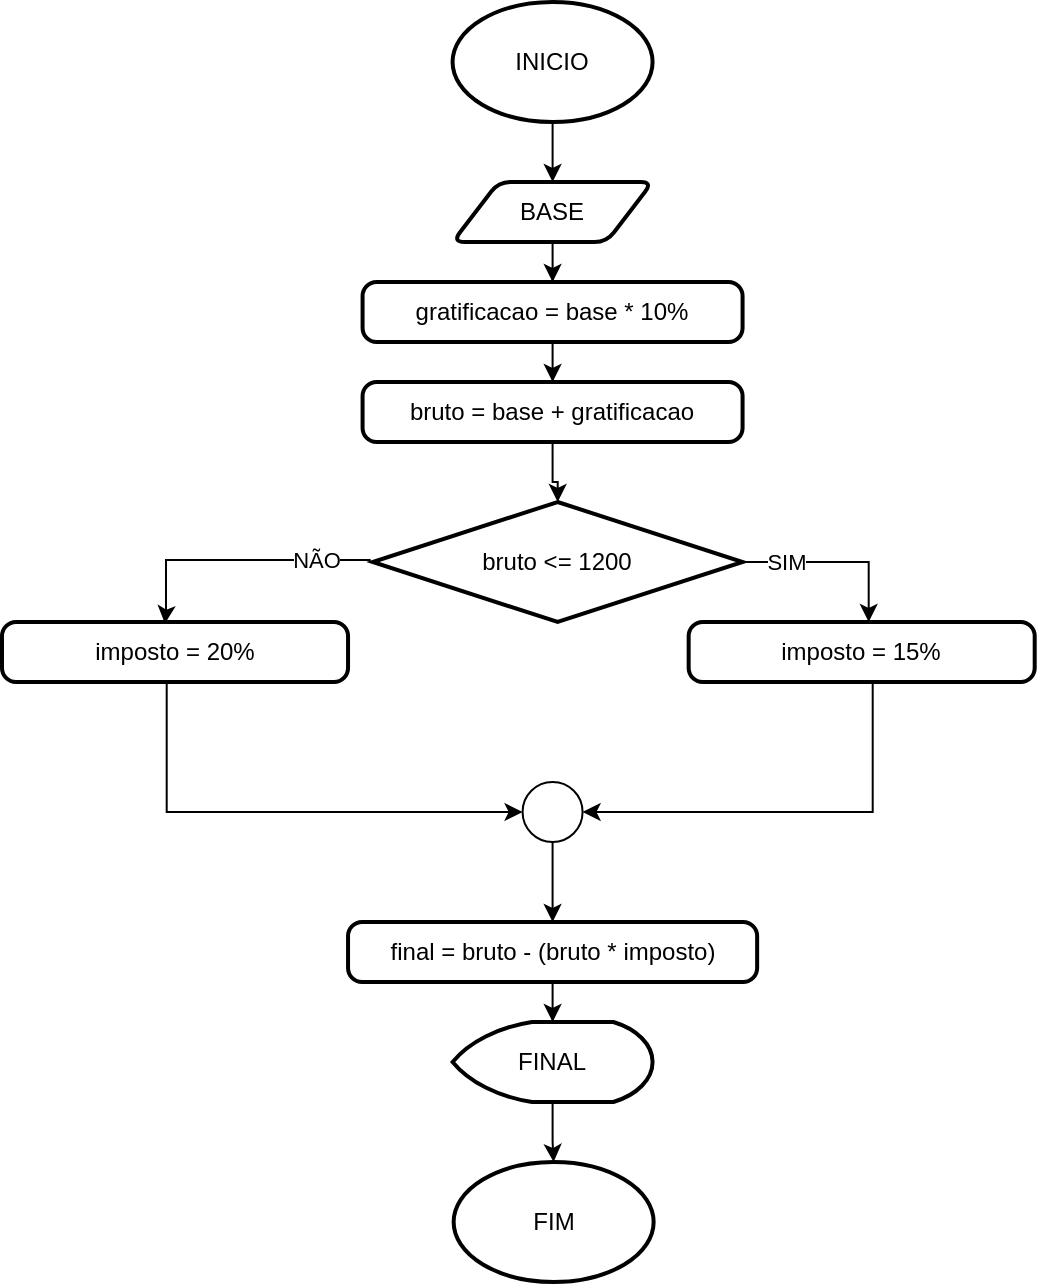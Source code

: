 <mxfile version="25.0.3">
  <diagram name="Página-1" id="EjqbnbBFhfBQd0mU-d-v">
    <mxGraphModel dx="1304" dy="709" grid="1" gridSize="10" guides="1" tooltips="1" connect="1" arrows="1" fold="1" page="1" pageScale="1" pageWidth="1169" pageHeight="827" math="0" shadow="0">
      <root>
        <mxCell id="0" />
        <mxCell id="1" parent="0" />
        <mxCell id="0fii_oC-D__boTGWkius-1" style="edgeStyle=orthogonalEdgeStyle;rounded=0;orthogonalLoop=1;jettySize=auto;html=1;" parent="1" source="0fii_oC-D__boTGWkius-2" target="0fii_oC-D__boTGWkius-5" edge="1">
          <mxGeometry relative="1" as="geometry" />
        </mxCell>
        <mxCell id="0fii_oC-D__boTGWkius-2" value="INICIO" style="strokeWidth=2;html=1;shape=mxgraph.flowchart.start_1;whiteSpace=wrap;" parent="1" vertex="1">
          <mxGeometry x="551.29" y="94" width="100" height="60" as="geometry" />
        </mxCell>
        <mxCell id="0fii_oC-D__boTGWkius-3" value="FIM" style="strokeWidth=2;html=1;shape=mxgraph.flowchart.start_1;whiteSpace=wrap;" parent="1" vertex="1">
          <mxGeometry x="551.82" y="674" width="100" height="60" as="geometry" />
        </mxCell>
        <mxCell id="0fii_oC-D__boTGWkius-5" value="BASE" style="shape=parallelogram;html=1;strokeWidth=2;perimeter=parallelogramPerimeter;whiteSpace=wrap;rounded=1;arcSize=12;size=0.23;" parent="1" vertex="1">
          <mxGeometry x="551.29" y="184" width="100" height="30" as="geometry" />
        </mxCell>
        <mxCell id="0fii_oC-D__boTGWkius-6" style="edgeStyle=orthogonalEdgeStyle;rounded=0;orthogonalLoop=1;jettySize=auto;html=1;exitX=0.5;exitY=1;exitDx=0;exitDy=0;" parent="1" source="0fii_oC-D__boTGWkius-5" target="0fii_oC-D__boTGWkius-9" edge="1">
          <mxGeometry relative="1" as="geometry">
            <mxPoint x="601.29" y="334" as="targetPoint" />
            <mxPoint x="601.33" y="314" as="sourcePoint" />
          </mxGeometry>
        </mxCell>
        <mxCell id="0fii_oC-D__boTGWkius-24" style="edgeStyle=orthogonalEdgeStyle;rounded=0;orthogonalLoop=1;jettySize=auto;html=1;exitX=0.5;exitY=1;exitDx=0;exitDy=0;" parent="1" source="0fii_oC-D__boTGWkius-9" target="0fii_oC-D__boTGWkius-23" edge="1">
          <mxGeometry relative="1" as="geometry" />
        </mxCell>
        <mxCell id="0fii_oC-D__boTGWkius-9" value="gratificacao = base * 10%" style="rounded=1;whiteSpace=wrap;html=1;absoluteArcSize=1;arcSize=14;strokeWidth=2;" parent="1" vertex="1">
          <mxGeometry x="506.29" y="234" width="190" height="30" as="geometry" />
        </mxCell>
        <mxCell id="0fii_oC-D__boTGWkius-10" style="edgeStyle=orthogonalEdgeStyle;rounded=0;orthogonalLoop=1;jettySize=auto;html=1;exitX=0.5;exitY=1;exitDx=0;exitDy=0;" parent="1" source="0fii_oC-D__boTGWkius-23" target="0fii_oC-D__boTGWkius-15" edge="1">
          <mxGeometry relative="1" as="geometry">
            <mxPoint x="601.29" y="409" as="targetPoint" />
            <mxPoint x="599.33" y="334" as="sourcePoint" />
          </mxGeometry>
        </mxCell>
        <mxCell id="0fii_oC-D__boTGWkius-11" style="edgeStyle=orthogonalEdgeStyle;rounded=0;orthogonalLoop=1;jettySize=auto;html=1;" parent="1" source="0fii_oC-D__boTGWkius-15" target="0fii_oC-D__boTGWkius-20" edge="1">
          <mxGeometry relative="1" as="geometry">
            <mxPoint x="741.33" y="484" as="targetPoint" />
            <Array as="points">
              <mxPoint x="759.33" y="374" />
              <mxPoint x="759.33" y="434" />
              <mxPoint x="761.33" y="434" />
            </Array>
          </mxGeometry>
        </mxCell>
        <mxCell id="0fii_oC-D__boTGWkius-12" value="SIM" style="edgeLabel;html=1;align=center;verticalAlign=middle;resizable=0;points=[];" parent="0fii_oC-D__boTGWkius-11" vertex="1" connectable="0">
          <mxGeometry x="-0.722" y="3" relative="1" as="geometry">
            <mxPoint x="8" y="3" as="offset" />
          </mxGeometry>
        </mxCell>
        <mxCell id="0fii_oC-D__boTGWkius-15" value="bruto &amp;lt;= 1200" style="strokeWidth=2;html=1;shape=mxgraph.flowchart.decision;whiteSpace=wrap;" parent="1" vertex="1">
          <mxGeometry x="511.35" y="344" width="184.94" height="60" as="geometry" />
        </mxCell>
        <mxCell id="0fii_oC-D__boTGWkius-16" style="edgeStyle=orthogonalEdgeStyle;rounded=0;orthogonalLoop=1;jettySize=auto;html=1;exitX=0.5;exitY=1;exitDx=0;exitDy=0;" parent="1" source="0fii_oC-D__boTGWkius-17" target="0fii_oC-D__boTGWkius-29" edge="1">
          <mxGeometry relative="1" as="geometry">
            <mxPoint x="601.364" y="544" as="targetPoint" />
          </mxGeometry>
        </mxCell>
        <mxCell id="0fii_oC-D__boTGWkius-17" value="" style="ellipse;whiteSpace=wrap;html=1;strokeWidth=1;" parent="1" vertex="1">
          <mxGeometry x="586.29" y="484" width="30" height="30" as="geometry" />
        </mxCell>
        <mxCell id="0fii_oC-D__boTGWkius-19" style="edgeStyle=orthogonalEdgeStyle;rounded=0;orthogonalLoop=1;jettySize=auto;html=1;entryX=1;entryY=0.5;entryDx=0;entryDy=0;" parent="1" source="0fii_oC-D__boTGWkius-20" target="0fii_oC-D__boTGWkius-17" edge="1">
          <mxGeometry relative="1" as="geometry">
            <Array as="points">
              <mxPoint x="761.33" y="499" />
            </Array>
          </mxGeometry>
        </mxCell>
        <mxCell id="0fii_oC-D__boTGWkius-20" value="imposto = 15%" style="rounded=1;whiteSpace=wrap;html=1;absoluteArcSize=1;arcSize=14;strokeWidth=2;" parent="1" vertex="1">
          <mxGeometry x="669.33" y="404" width="173.02" height="30" as="geometry" />
        </mxCell>
        <mxCell id="0fii_oC-D__boTGWkius-21" style="edgeStyle=orthogonalEdgeStyle;rounded=0;orthogonalLoop=1;jettySize=auto;html=1;" parent="1" source="0fii_oC-D__boTGWkius-30" target="0fii_oC-D__boTGWkius-3" edge="1">
          <mxGeometry relative="1" as="geometry">
            <mxPoint x="601.33" y="654" as="sourcePoint" />
          </mxGeometry>
        </mxCell>
        <mxCell id="0fii_oC-D__boTGWkius-23" value="bruto = base + gratificacao" style="rounded=1;whiteSpace=wrap;html=1;absoluteArcSize=1;arcSize=14;strokeWidth=2;" parent="1" vertex="1">
          <mxGeometry x="506.29" y="284" width="190" height="30" as="geometry" />
        </mxCell>
        <mxCell id="0fii_oC-D__boTGWkius-26" value="" style="edgeStyle=orthogonalEdgeStyle;rounded=0;orthogonalLoop=1;jettySize=auto;html=1;exitX=0;exitY=0.5;exitDx=0;exitDy=0;exitPerimeter=0;entryX=0.471;entryY=0.026;entryDx=0;entryDy=0;entryPerimeter=0;" parent="1" target="0fii_oC-D__boTGWkius-25" edge="1">
          <mxGeometry relative="1" as="geometry">
            <Array as="points">
              <mxPoint x="408" y="373" />
              <mxPoint x="408" y="399" />
              <mxPoint x="407" y="399" />
            </Array>
            <mxPoint x="510.35" y="373" as="sourcePoint" />
            <mxPoint x="409" y="429" as="targetPoint" />
          </mxGeometry>
        </mxCell>
        <mxCell id="0fii_oC-D__boTGWkius-27" value="NÃO" style="edgeLabel;html=1;align=center;verticalAlign=middle;resizable=0;points=[];" parent="0fii_oC-D__boTGWkius-26" vertex="1" connectable="0">
          <mxGeometry x="-0.747" y="-2" relative="1" as="geometry">
            <mxPoint x="-11" y="2" as="offset" />
          </mxGeometry>
        </mxCell>
        <mxCell id="0fii_oC-D__boTGWkius-28" style="edgeStyle=orthogonalEdgeStyle;rounded=0;orthogonalLoop=1;jettySize=auto;html=1;entryX=0;entryY=0.5;entryDx=0;entryDy=0;" parent="1" source="0fii_oC-D__boTGWkius-25" target="0fii_oC-D__boTGWkius-17" edge="1">
          <mxGeometry relative="1" as="geometry">
            <Array as="points">
              <mxPoint x="408.33" y="499" />
            </Array>
          </mxGeometry>
        </mxCell>
        <mxCell id="0fii_oC-D__boTGWkius-25" value="imposto = 20%" style="rounded=1;whiteSpace=wrap;html=1;absoluteArcSize=1;arcSize=14;strokeWidth=2;" parent="1" vertex="1">
          <mxGeometry x="326" y="404" width="173.02" height="30" as="geometry" />
        </mxCell>
        <mxCell id="0fii_oC-D__boTGWkius-31" style="edgeStyle=orthogonalEdgeStyle;rounded=0;orthogonalLoop=1;jettySize=auto;html=1;exitX=0.5;exitY=1;exitDx=0;exitDy=0;" parent="1" source="0fii_oC-D__boTGWkius-29" target="0fii_oC-D__boTGWkius-30" edge="1">
          <mxGeometry relative="1" as="geometry" />
        </mxCell>
        <mxCell id="0fii_oC-D__boTGWkius-29" value="final = bruto - (bruto * imposto)" style="rounded=1;whiteSpace=wrap;html=1;absoluteArcSize=1;arcSize=14;strokeWidth=2;" parent="1" vertex="1">
          <mxGeometry x="499.02" y="554" width="204.55" height="30" as="geometry" />
        </mxCell>
        <mxCell id="0fii_oC-D__boTGWkius-30" value="FINAL" style="strokeWidth=2;html=1;shape=mxgraph.flowchart.display;whiteSpace=wrap;" parent="1" vertex="1">
          <mxGeometry x="551.29" y="604" width="100" height="40" as="geometry" />
        </mxCell>
      </root>
    </mxGraphModel>
  </diagram>
</mxfile>
